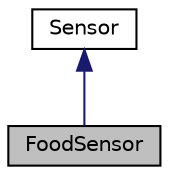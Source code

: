 digraph "FoodSensor"
{
  edge [fontname="Helvetica",fontsize="10",labelfontname="Helvetica",labelfontsize="10"];
  node [fontname="Helvetica",fontsize="10",shape=record];
  Node1 [label="FoodSensor",height=0.2,width=0.4,color="black", fillcolor="grey75", style="filled", fontcolor="black"];
  Node2 -> Node1 [dir="back",color="midnightblue",fontsize="10",style="solid"];
  Node2 [label="Sensor",height=0.2,width=0.4,color="black", fillcolor="white", style="filled",URL="$classSensor.html",tooltip="Parent Class representing a generic sensor of the robot. "];
}
